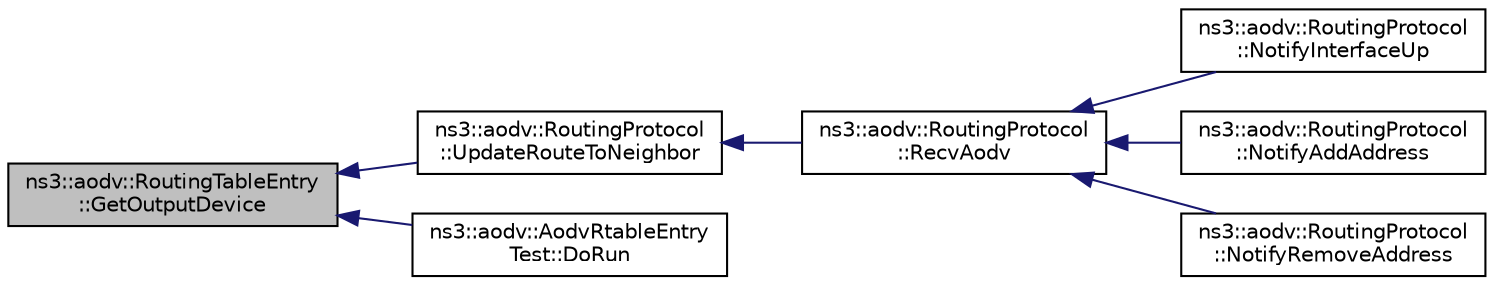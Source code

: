 digraph "ns3::aodv::RoutingTableEntry::GetOutputDevice"
{
  edge [fontname="Helvetica",fontsize="10",labelfontname="Helvetica",labelfontsize="10"];
  node [fontname="Helvetica",fontsize="10",shape=record];
  rankdir="LR";
  Node1 [label="ns3::aodv::RoutingTableEntry\l::GetOutputDevice",height=0.2,width=0.4,color="black", fillcolor="grey75", style="filled", fontcolor="black"];
  Node1 -> Node2 [dir="back",color="midnightblue",fontsize="10",style="solid"];
  Node2 [label="ns3::aodv::RoutingProtocol\l::UpdateRouteToNeighbor",height=0.2,width=0.4,color="black", fillcolor="white", style="filled",URL="$db/dd0/classns3_1_1aodv_1_1RoutingProtocol.html#a0df782358a389aadd46ceffab9535cef"];
  Node2 -> Node3 [dir="back",color="midnightblue",fontsize="10",style="solid"];
  Node3 [label="ns3::aodv::RoutingProtocol\l::RecvAodv",height=0.2,width=0.4,color="black", fillcolor="white", style="filled",URL="$db/dd0/classns3_1_1aodv_1_1RoutingProtocol.html#a08c44000f66533e69bde85d68d75c354",tooltip="Receive and process control packet. "];
  Node3 -> Node4 [dir="back",color="midnightblue",fontsize="10",style="solid"];
  Node4 [label="ns3::aodv::RoutingProtocol\l::NotifyInterfaceUp",height=0.2,width=0.4,color="black", fillcolor="white", style="filled",URL="$db/dd0/classns3_1_1aodv_1_1RoutingProtocol.html#a006b7deb41f4eb2dc1e0d69d50c5a284"];
  Node3 -> Node5 [dir="back",color="midnightblue",fontsize="10",style="solid"];
  Node5 [label="ns3::aodv::RoutingProtocol\l::NotifyAddAddress",height=0.2,width=0.4,color="black", fillcolor="white", style="filled",URL="$db/dd0/classns3_1_1aodv_1_1RoutingProtocol.html#a8d6ee1881856a557d8c051e40785e51b"];
  Node3 -> Node6 [dir="back",color="midnightblue",fontsize="10",style="solid"];
  Node6 [label="ns3::aodv::RoutingProtocol\l::NotifyRemoveAddress",height=0.2,width=0.4,color="black", fillcolor="white", style="filled",URL="$db/dd0/classns3_1_1aodv_1_1RoutingProtocol.html#aa3ada55a69e945cc414d87566cca0388"];
  Node1 -> Node7 [dir="back",color="midnightblue",fontsize="10",style="solid"];
  Node7 [label="ns3::aodv::AodvRtableEntry\lTest::DoRun",height=0.2,width=0.4,color="black", fillcolor="white", style="filled",URL="$d1/de6/structns3_1_1aodv_1_1AodvRtableEntryTest.html#ad1739d41fc9618c26b8c43e9ad45a60b",tooltip="Implementation to actually run this TestCase. "];
}
